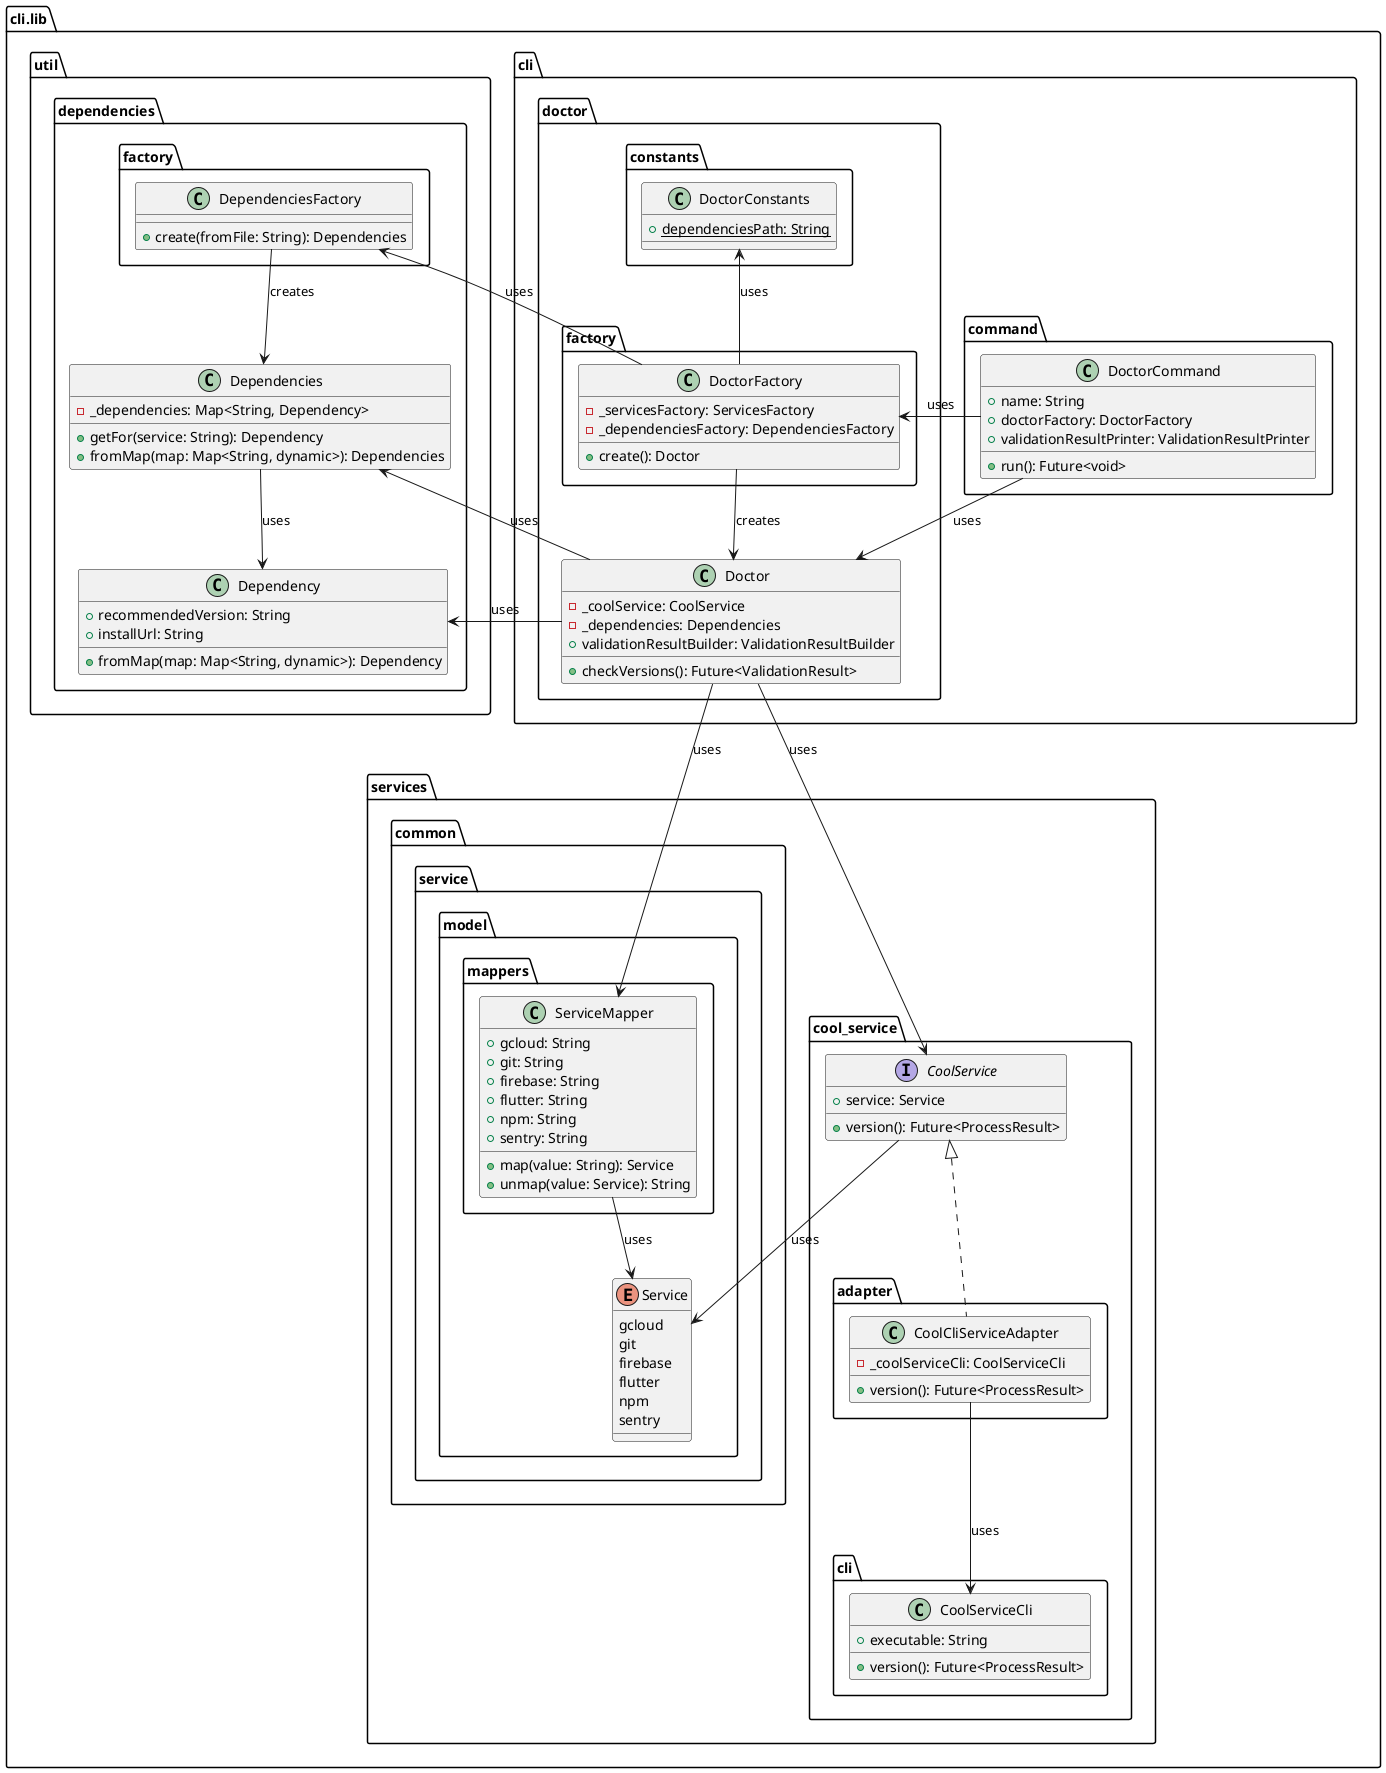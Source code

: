 @startuml doctor_output_improvements_class_diagram

package cli.lib as cli_lib {
    package cli {
        package command {
            class DoctorCommand {
                + name: String
                + doctorFactory: DoctorFactory
                + validationResultPrinter: ValidationResultPrinter

                + run(): Future<void>
            }
        }

        package doctor {
            class Doctor {
                - _coolService: CoolService
                - _dependencies: Dependencies
                + validationResultBuilder: ValidationResultBuilder

                + checkVersions(): Future<ValidationResult>
            }

            package factory as doctor_factory {
                class DoctorFactory {
                    - _servicesFactory: ServicesFactory
                    - _dependenciesFactory: DependenciesFactory

                    + create(): Doctor
                }
            }
            
            package constants {
                class DoctorConstants {
                    + {static} dependenciesPath: String
                }
            }
        }
    }

    package services {
        package common.service.model {
            enum Service {
                gcloud
                git
                firebase
                flutter
                npm
                sentry
            }

            package mappers {
                class ServiceMapper {
                    + gcloud: String
                    + git: String
                    + firebase: String
                    + flutter: String
                    + npm: String
                    + sentry: String

                    + map(value: String): Service
                    + unmap(value: Service): String
                }
            }
        }

        package cool_service {
            package adapter {
                class CoolCliServiceAdapter {
                    - _coolServiceCli: CoolServiceCli

                    + version(): Future<ProcessResult>
                }
            }

            package cli as cool_service_cli {
                class CoolServiceCli {
                    + executable: String

                    + version(): Future<ProcessResult>
                }
            }

            interface CoolService {
                + service: Service
                + version(): Future<ProcessResult>
            }
        }
    }

    package util.dependencies {
        package factory as dependencies_factory {
            class DependenciesFactory {
                + create(fromFile: String): Dependencies
            }
        }

        class Dependency {
            + recommendedVersion: String
            + installUrl: String

            + fromMap(map: Map<String, dynamic>): Dependency
        }

        class Dependencies {
            - _dependencies: Map<String, Dependency>

            + getFor(service: String): Dependency
            + fromMap(map: Map<String, dynamic>): Dependencies
        }
    }
}

DoctorCommand --> Doctor : uses
DoctorCommand -left-> DoctorFactory : uses

DoctorFactory --> Doctor : creates
DoctorFactory -up-> DependenciesFactory : uses
DoctorFactory -up-> DoctorConstants : uses

Doctor --> CoolService : uses
Doctor -right-> Dependencies : uses
Doctor -right-> Dependency : uses
Doctor --> ServiceMapper : uses

CoolCliServiceAdapter .up.|> CoolService
CoolCliServiceAdapter -down-> CoolServiceCli : uses

CoolService --> Service : uses

DependenciesFactory --> Dependencies : creates

Dependencies --> Dependency : uses

ServiceMapper --> Service : uses

@enduml
